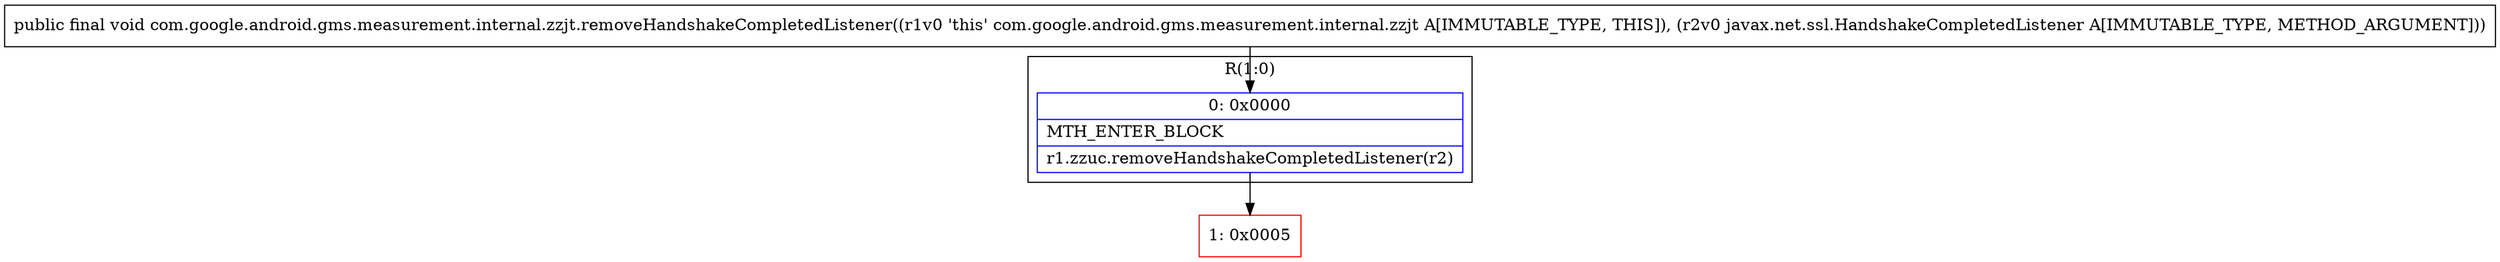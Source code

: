 digraph "CFG forcom.google.android.gms.measurement.internal.zzjt.removeHandshakeCompletedListener(Ljavax\/net\/ssl\/HandshakeCompletedListener;)V" {
subgraph cluster_Region_16682714 {
label = "R(1:0)";
node [shape=record,color=blue];
Node_0 [shape=record,label="{0\:\ 0x0000|MTH_ENTER_BLOCK\l|r1.zzuc.removeHandshakeCompletedListener(r2)\l}"];
}
Node_1 [shape=record,color=red,label="{1\:\ 0x0005}"];
MethodNode[shape=record,label="{public final void com.google.android.gms.measurement.internal.zzjt.removeHandshakeCompletedListener((r1v0 'this' com.google.android.gms.measurement.internal.zzjt A[IMMUTABLE_TYPE, THIS]), (r2v0 javax.net.ssl.HandshakeCompletedListener A[IMMUTABLE_TYPE, METHOD_ARGUMENT])) }"];
MethodNode -> Node_0;
Node_0 -> Node_1;
}

